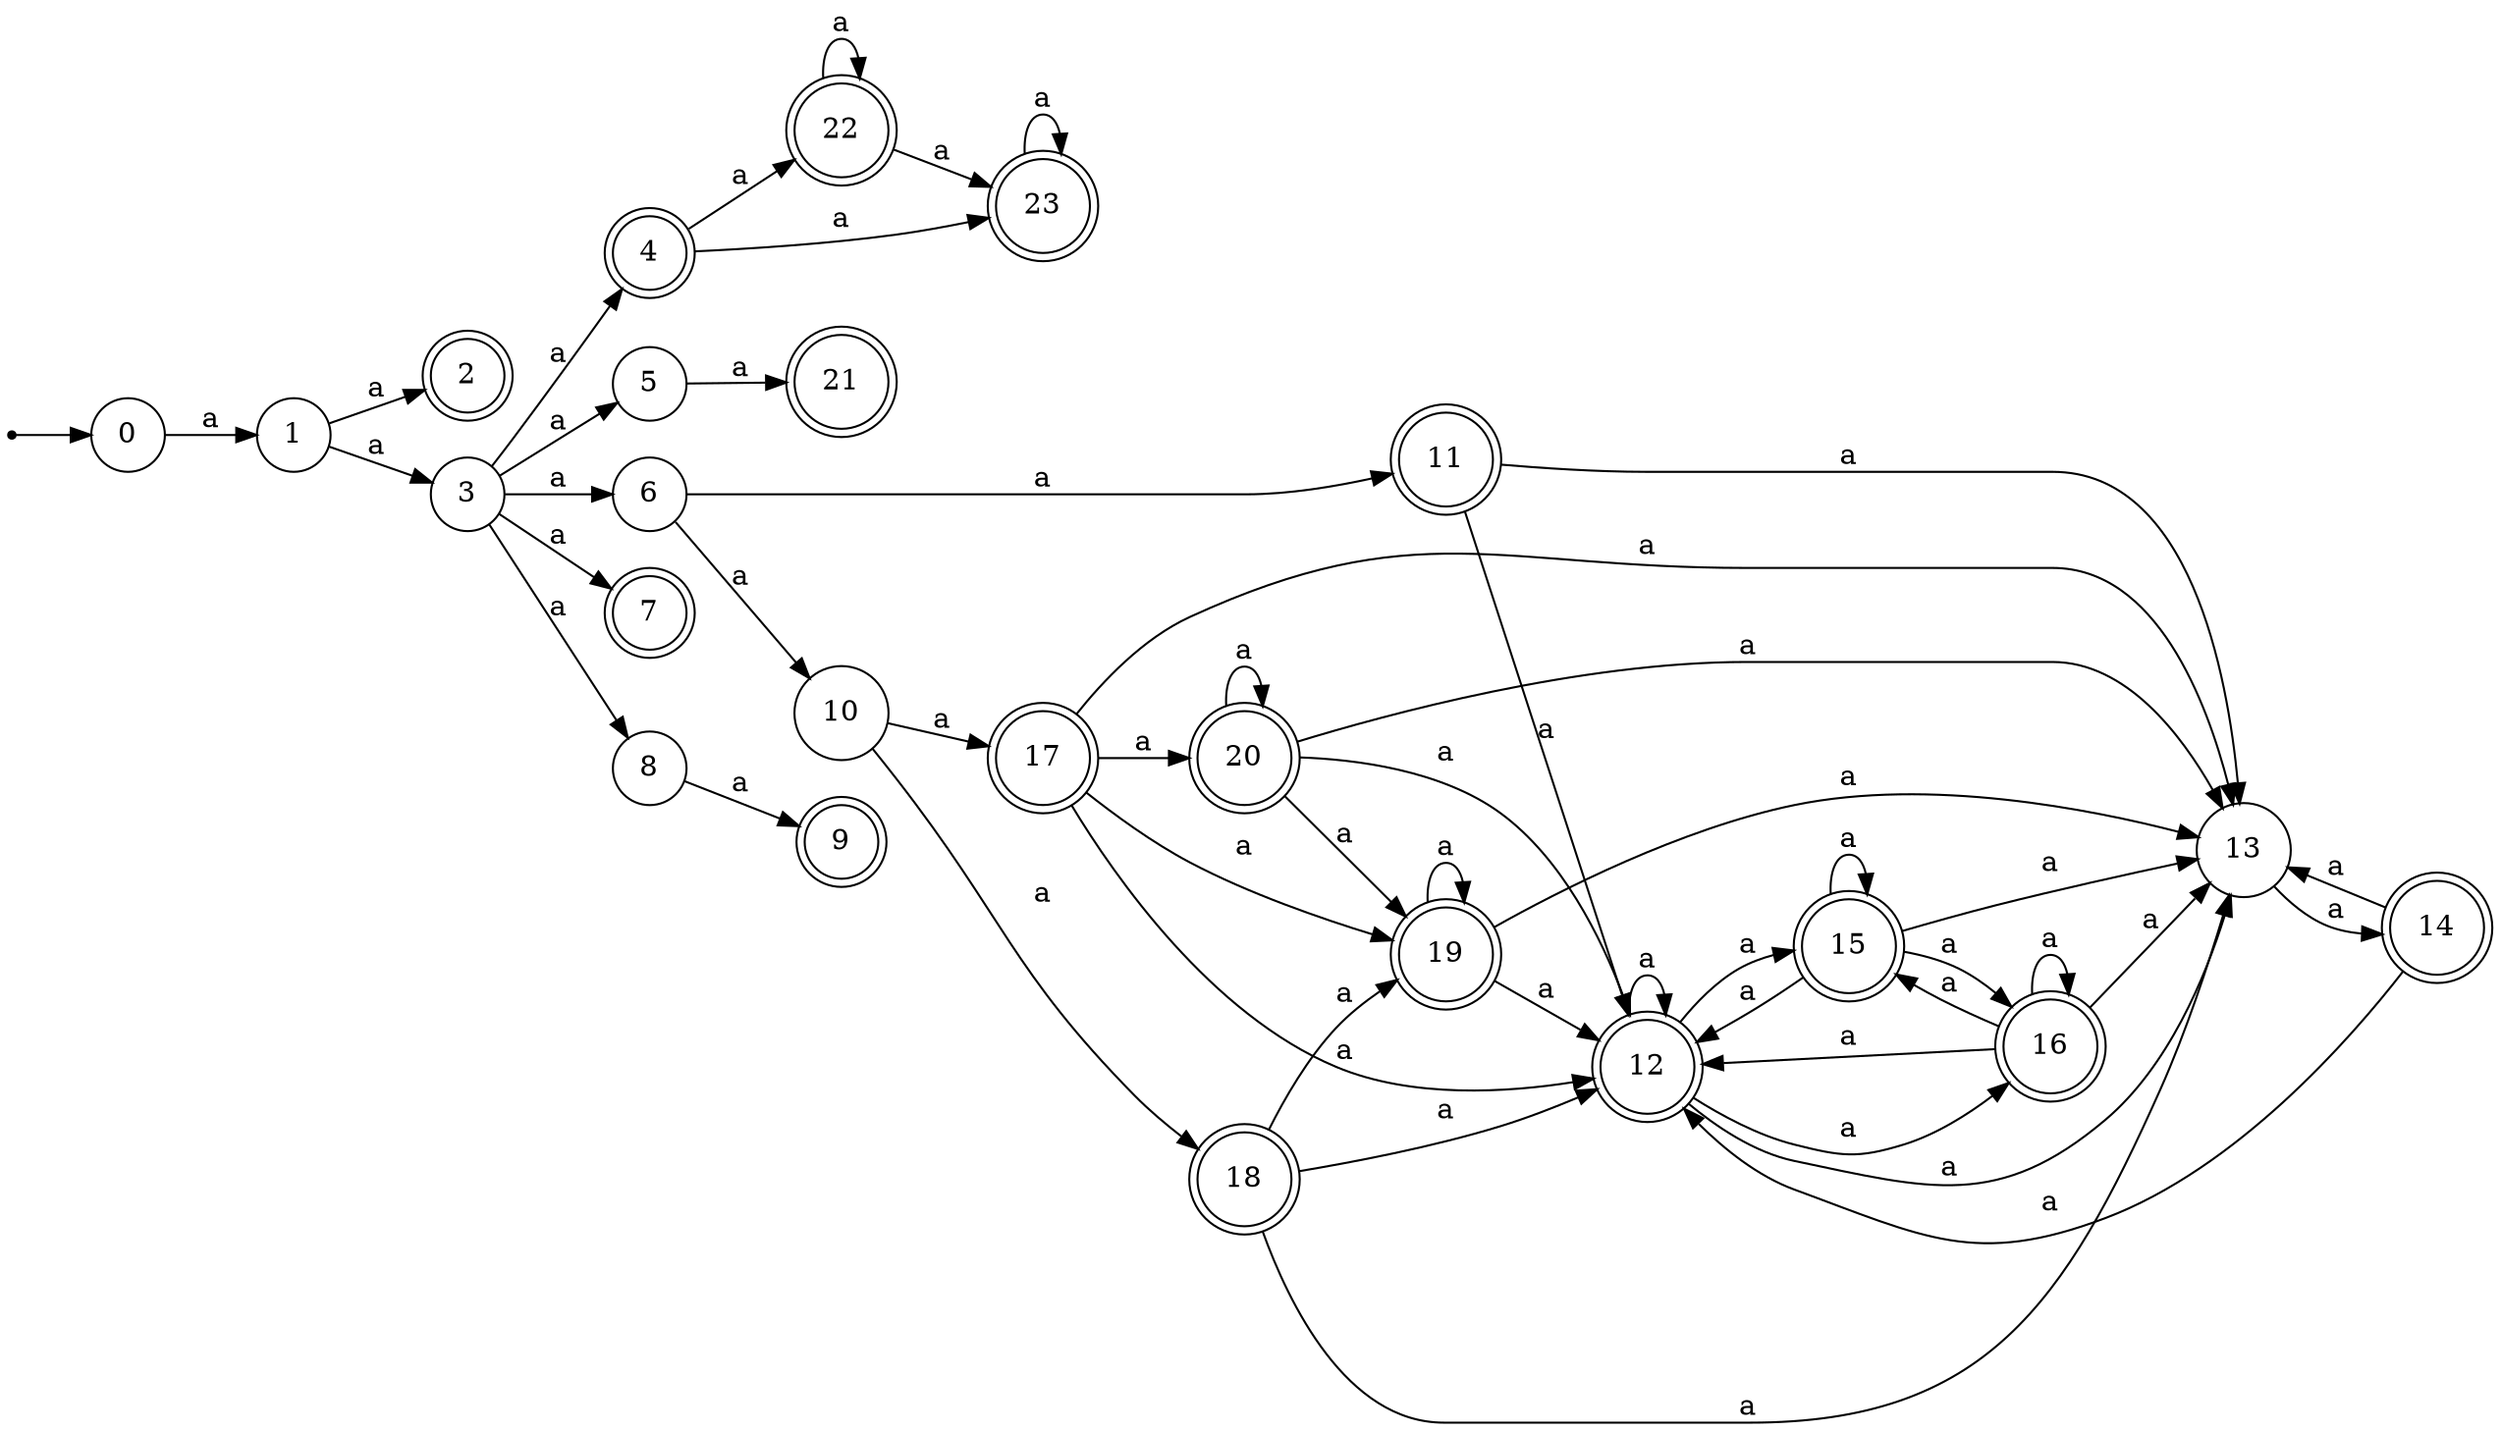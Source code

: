 digraph finite_state_machine {
rankdir=LR;
size="20,20";
node [shape = point]; "dummy0"
node [shape = circle]; "0";
"dummy0" -> "0";
node [shape = circle]; "1";
node [shape = doublecircle]; "2";node [shape = circle]; "3";
node [shape = doublecircle]; "4";node [shape = circle]; "5";
node [shape = circle]; "6";
node [shape = doublecircle]; "7";node [shape = circle]; "8";
node [shape = doublecircle]; "9";node [shape = circle]; "10";
node [shape = doublecircle]; "11";node [shape = doublecircle]; "12";node [shape = circle]; "13";
node [shape = doublecircle]; "14";node [shape = doublecircle]; "15";node [shape = doublecircle]; "16";node [shape = doublecircle]; "17";node [shape = doublecircle]; "18";node [shape = doublecircle]; "19";node [shape = doublecircle]; "20";node [shape = doublecircle]; "21";node [shape = doublecircle]; "22";node [shape = doublecircle]; "23";"0" -> "1" [label = "a"];
 "1" -> "2" [label = "a"];
 "1" -> "3" [label = "a"];
 "3" -> "4" [label = "a"];
 "3" -> "5" [label = "a"];
 "3" -> "6" [label = "a"];
 "3" -> "7" [label = "a"];
 "3" -> "8" [label = "a"];
 "8" -> "9" [label = "a"];
 "6" -> "10" [label = "a"];
 "6" -> "11" [label = "a"];
 "11" -> "12" [label = "a"];
 "11" -> "13" [label = "a"];
 "13" -> "14" [label = "a"];
 "14" -> "12" [label = "a"];
 "14" -> "13" [label = "a"];
 "12" -> "16" [label = "a"];
 "12" -> "12" [label = "a"];
 "12" -> "13" [label = "a"];
 "12" -> "15" [label = "a"];
 "16" -> "16" [label = "a"];
 "16" -> "12" [label = "a"];
 "16" -> "13" [label = "a"];
 "16" -> "15" [label = "a"];
 "15" -> "16" [label = "a"];
 "15" -> "12" [label = "a"];
 "15" -> "13" [label = "a"];
 "15" -> "15" [label = "a"];
 "10" -> "17" [label = "a"];
 "10" -> "18" [label = "a"];
 "18" -> "19" [label = "a"];
 "18" -> "12" [label = "a"];
 "18" -> "13" [label = "a"];
 "19" -> "19" [label = "a"];
 "19" -> "12" [label = "a"];
 "19" -> "13" [label = "a"];
 "17" -> "13" [label = "a"];
 "17" -> "19" [label = "a"];
 "17" -> "20" [label = "a"];
 "17" -> "12" [label = "a"];
 "20" -> "13" [label = "a"];
 "20" -> "19" [label = "a"];
 "20" -> "20" [label = "a"];
 "20" -> "12" [label = "a"];
 "5" -> "21" [label = "a"];
 "4" -> "22" [label = "a"];
 "4" -> "23" [label = "a"];
 "23" -> "23" [label = "a"];
 "22" -> "22" [label = "a"];
 "22" -> "23" [label = "a"];
 }
